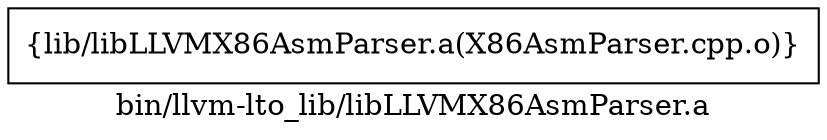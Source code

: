 digraph "bin/llvm-lto_lib/libLLVMX86AsmParser.a" {
	label="bin/llvm-lto_lib/libLLVMX86AsmParser.a";
	rankdir=LR;

	Node0x55b14d5cce28 [shape=record,shape=box,group=0,label="{lib/libLLVMX86AsmParser.a(X86AsmParser.cpp.o)}"];
}
